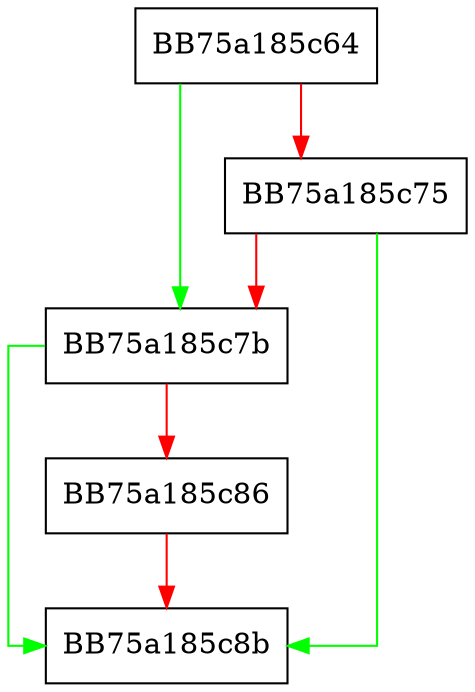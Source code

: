 digraph BasePlugin {
  node [shape="box"];
  graph [splines=ortho];
  BB75a185c64 -> BB75a185c7b [color="green"];
  BB75a185c64 -> BB75a185c75 [color="red"];
  BB75a185c75 -> BB75a185c8b [color="green"];
  BB75a185c75 -> BB75a185c7b [color="red"];
  BB75a185c7b -> BB75a185c8b [color="green"];
  BB75a185c7b -> BB75a185c86 [color="red"];
  BB75a185c86 -> BB75a185c8b [color="red"];
}